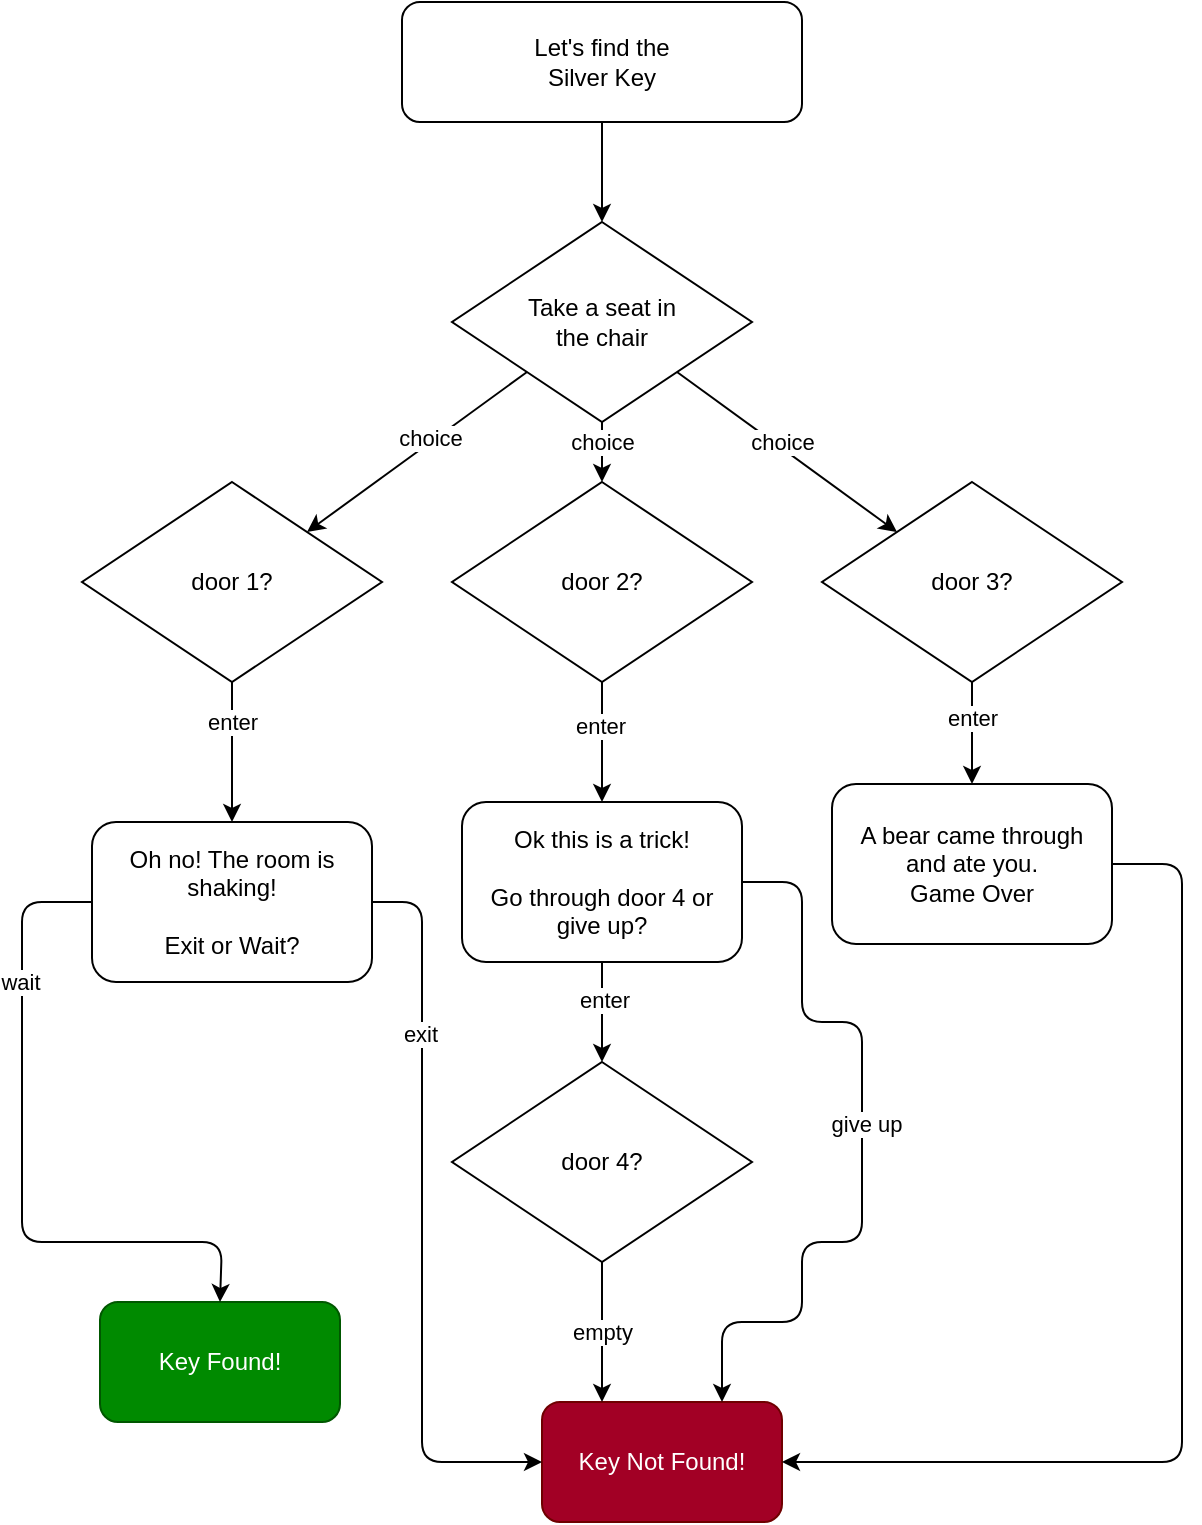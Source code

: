 <mxfile>
    <diagram id="Xl2x3JdjjZE65foYs1js" name="Page-1">
        <mxGraphModel dx="1367" dy="329" grid="1" gridSize="10" guides="1" tooltips="1" connect="1" arrows="1" fold="1" page="1" pageScale="1" pageWidth="827" pageHeight="1169" math="0" shadow="0">
            <root>
                <mxCell id="0"/>
                <mxCell id="1" parent="0"/>
                <mxCell id="8" style="edgeStyle=none;html=1;exitX=0.5;exitY=1;exitDx=0;exitDy=0;" edge="1" parent="1" source="2" target="7">
                    <mxGeometry relative="1" as="geometry"/>
                </mxCell>
                <mxCell id="2" value="Let's find the &lt;br&gt;Silver Key" style="rounded=1;whiteSpace=wrap;html=1;" vertex="1" parent="1">
                    <mxGeometry x="170" y="20" width="200" height="60" as="geometry"/>
                </mxCell>
                <mxCell id="19" style="edgeStyle=none;html=1;exitX=0.5;exitY=1;exitDx=0;exitDy=0;entryX=0.5;entryY=0;entryDx=0;entryDy=0;" edge="1" parent="1" source="3" target="18">
                    <mxGeometry relative="1" as="geometry"/>
                </mxCell>
                <mxCell id="3" value="door 1?" style="rhombus;whiteSpace=wrap;html=1;labelBackgroundColor=default;" vertex="1" parent="1">
                    <mxGeometry x="10" y="260" width="150" height="100" as="geometry"/>
                </mxCell>
                <mxCell id="23" style="edgeStyle=none;html=1;exitX=0.5;exitY=1;exitDx=0;exitDy=0;entryX=0.5;entryY=0;entryDx=0;entryDy=0;" edge="1" parent="1" source="4" target="20">
                    <mxGeometry relative="1" as="geometry"/>
                </mxCell>
                <mxCell id="37" value="enter" style="edgeLabel;html=1;align=center;verticalAlign=middle;resizable=0;points=[];" vertex="1" connectable="0" parent="23">
                    <mxGeometry x="-0.281" y="-1" relative="1" as="geometry">
                        <mxPoint as="offset"/>
                    </mxGeometry>
                </mxCell>
                <mxCell id="4" value="door 2?" style="rhombus;whiteSpace=wrap;html=1;" vertex="1" parent="1">
                    <mxGeometry x="195" y="260" width="150" height="100" as="geometry"/>
                </mxCell>
                <mxCell id="22" style="edgeStyle=none;html=1;exitX=0.5;exitY=1;exitDx=0;exitDy=0;entryX=0.5;entryY=0;entryDx=0;entryDy=0;" edge="1" parent="1" source="5" target="21">
                    <mxGeometry relative="1" as="geometry"/>
                </mxCell>
                <mxCell id="5" value="door 3?" style="rhombus;whiteSpace=wrap;html=1;" vertex="1" parent="1">
                    <mxGeometry x="380" y="260" width="150" height="100" as="geometry"/>
                </mxCell>
                <mxCell id="9" style="edgeStyle=none;html=1;exitX=0;exitY=1;exitDx=0;exitDy=0;entryX=1;entryY=0;entryDx=0;entryDy=0;" edge="1" parent="1" source="7" target="3">
                    <mxGeometry relative="1" as="geometry"/>
                </mxCell>
                <mxCell id="34" value="choice" style="edgeLabel;html=1;align=center;verticalAlign=middle;resizable=0;points=[];" vertex="1" connectable="0" parent="9">
                    <mxGeometry x="-0.138" y="-2" relative="1" as="geometry">
                        <mxPoint as="offset"/>
                    </mxGeometry>
                </mxCell>
                <mxCell id="10" style="edgeStyle=none;html=1;exitX=0.5;exitY=1;exitDx=0;exitDy=0;entryX=0.5;entryY=0;entryDx=0;entryDy=0;" edge="1" parent="1" source="7" target="4">
                    <mxGeometry relative="1" as="geometry"/>
                </mxCell>
                <mxCell id="11" style="edgeStyle=none;html=1;exitX=1;exitY=1;exitDx=0;exitDy=0;entryX=0;entryY=0;entryDx=0;entryDy=0;" edge="1" parent="1" source="7" target="5">
                    <mxGeometry relative="1" as="geometry"/>
                </mxCell>
                <mxCell id="7" value="Take a seat in &lt;br&gt;the chair" style="rhombus;whiteSpace=wrap;html=1;" vertex="1" parent="1">
                    <mxGeometry x="195" y="130" width="150" height="100" as="geometry"/>
                </mxCell>
                <mxCell id="15" value="Key Found!" style="rounded=1;whiteSpace=wrap;html=1;fillColor=#008a00;fontColor=#ffffff;strokeColor=#005700;" vertex="1" parent="1">
                    <mxGeometry x="19" y="670" width="120" height="60" as="geometry"/>
                </mxCell>
                <mxCell id="16" value="Key Not Found!" style="rounded=1;whiteSpace=wrap;html=1;fillColor=#a20025;fontColor=#ffffff;strokeColor=#6F0000;" vertex="1" parent="1">
                    <mxGeometry x="240" y="720" width="120" height="60" as="geometry"/>
                </mxCell>
                <mxCell id="24" style="edgeStyle=none;html=1;exitX=1;exitY=0.5;exitDx=0;exitDy=0;entryX=0;entryY=0.5;entryDx=0;entryDy=0;" edge="1" parent="1" source="18" target="16">
                    <mxGeometry relative="1" as="geometry">
                        <Array as="points">
                            <mxPoint x="180" y="470"/>
                            <mxPoint x="180" y="750"/>
                        </Array>
                    </mxGeometry>
                </mxCell>
                <mxCell id="25" value="exit" style="edgeLabel;html=1;align=center;verticalAlign=middle;resizable=0;points=[];" vertex="1" connectable="0" parent="24">
                    <mxGeometry x="-0.502" y="-1" relative="1" as="geometry">
                        <mxPoint as="offset"/>
                    </mxGeometry>
                </mxCell>
                <mxCell id="26" style="edgeStyle=none;html=1;exitX=0;exitY=0.5;exitDx=0;exitDy=0;entryX=0.5;entryY=0;entryDx=0;entryDy=0;" edge="1" parent="1" source="18" target="15">
                    <mxGeometry relative="1" as="geometry">
                        <Array as="points">
                            <mxPoint x="-20" y="470"/>
                            <mxPoint x="-20" y="640"/>
                            <mxPoint x="80" y="640"/>
                        </Array>
                    </mxGeometry>
                </mxCell>
                <mxCell id="28" value="wait" style="edgeLabel;html=1;align=center;verticalAlign=middle;resizable=0;points=[];" vertex="1" connectable="0" parent="26">
                    <mxGeometry x="-0.625" y="-1" relative="1" as="geometry">
                        <mxPoint y="12" as="offset"/>
                    </mxGeometry>
                </mxCell>
                <mxCell id="18" value="Oh no! The room is shaking!&lt;br&gt;&lt;br&gt;Exit or Wait?" style="rounded=1;whiteSpace=wrap;html=1;labelBackgroundColor=none;" vertex="1" parent="1">
                    <mxGeometry x="15" y="430" width="140" height="80" as="geometry"/>
                </mxCell>
                <mxCell id="30" style="edgeStyle=none;html=1;exitX=0.5;exitY=1;exitDx=0;exitDy=0;entryX=0.5;entryY=0;entryDx=0;entryDy=0;" edge="1" parent="1" source="20" target="29">
                    <mxGeometry relative="1" as="geometry"/>
                </mxCell>
                <mxCell id="40" value="enter" style="edgeLabel;html=1;align=center;verticalAlign=middle;resizable=0;points=[];" vertex="1" connectable="0" parent="30">
                    <mxGeometry x="-0.249" y="1" relative="1" as="geometry">
                        <mxPoint as="offset"/>
                    </mxGeometry>
                </mxCell>
                <mxCell id="41" style="edgeStyle=none;html=1;exitX=1;exitY=0.5;exitDx=0;exitDy=0;entryX=0.75;entryY=0;entryDx=0;entryDy=0;" edge="1" parent="1" source="20" target="16">
                    <mxGeometry relative="1" as="geometry">
                        <Array as="points">
                            <mxPoint x="370" y="460"/>
                            <mxPoint x="370" y="530"/>
                            <mxPoint x="400" y="530"/>
                            <mxPoint x="400" y="640"/>
                            <mxPoint x="370" y="640"/>
                            <mxPoint x="370" y="680"/>
                            <mxPoint x="330" y="680"/>
                        </Array>
                    </mxGeometry>
                </mxCell>
                <mxCell id="42" value="give up" style="edgeLabel;html=1;align=center;verticalAlign=middle;resizable=0;points=[];" vertex="1" connectable="0" parent="41">
                    <mxGeometry x="-0.074" y="2" relative="1" as="geometry">
                        <mxPoint as="offset"/>
                    </mxGeometry>
                </mxCell>
                <mxCell id="20" value="Ok this is a trick!&lt;br&gt;&lt;br&gt;Go through door 4 or &lt;br&gt;give up?" style="rounded=1;whiteSpace=wrap;html=1;labelBackgroundColor=none;" vertex="1" parent="1">
                    <mxGeometry x="200" y="420" width="140" height="80" as="geometry"/>
                </mxCell>
                <mxCell id="31" style="edgeStyle=none;html=1;exitX=1;exitY=0.5;exitDx=0;exitDy=0;entryX=1;entryY=0.5;entryDx=0;entryDy=0;" edge="1" parent="1" source="21" target="16">
                    <mxGeometry relative="1" as="geometry">
                        <Array as="points">
                            <mxPoint x="560" y="451"/>
                            <mxPoint x="560" y="750"/>
                        </Array>
                    </mxGeometry>
                </mxCell>
                <mxCell id="21" value="A bear came through &lt;br&gt;and ate you.&lt;br&gt;Game Over" style="rounded=1;whiteSpace=wrap;html=1;labelBackgroundColor=none;" vertex="1" parent="1">
                    <mxGeometry x="385" y="411" width="140" height="80" as="geometry"/>
                </mxCell>
                <mxCell id="43" value="empty" style="edgeStyle=none;html=1;exitX=0.5;exitY=1;exitDx=0;exitDy=0;entryX=0.25;entryY=0;entryDx=0;entryDy=0;" edge="1" parent="1" source="29" target="16">
                    <mxGeometry relative="1" as="geometry"/>
                </mxCell>
                <mxCell id="29" value="door 4?" style="rhombus;whiteSpace=wrap;html=1;" vertex="1" parent="1">
                    <mxGeometry x="195" y="550" width="150" height="100" as="geometry"/>
                </mxCell>
                <mxCell id="35" value="choice" style="edgeLabel;html=1;align=center;verticalAlign=middle;resizable=0;points=[];" vertex="1" connectable="0" parent="1">
                    <mxGeometry x="197.998" y="249.085" as="geometry">
                        <mxPoint x="72" y="-9" as="offset"/>
                    </mxGeometry>
                </mxCell>
                <mxCell id="36" value="choice" style="edgeLabel;html=1;align=center;verticalAlign=middle;resizable=0;points=[];" vertex="1" connectable="0" parent="1">
                    <mxGeometry x="359.998" y="240.005" as="geometry"/>
                </mxCell>
                <mxCell id="38" value="enter" style="edgeLabel;html=1;align=center;verticalAlign=middle;resizable=0;points=[];" vertex="1" connectable="0" parent="1">
                    <mxGeometry x="284" y="392" as="geometry">
                        <mxPoint x="171" y="-14" as="offset"/>
                    </mxGeometry>
                </mxCell>
                <mxCell id="39" value="enter" style="edgeLabel;html=1;align=center;verticalAlign=middle;resizable=0;points=[];" vertex="1" connectable="0" parent="1">
                    <mxGeometry x="85" y="380" as="geometry"/>
                </mxCell>
            </root>
        </mxGraphModel>
    </diagram>
</mxfile>